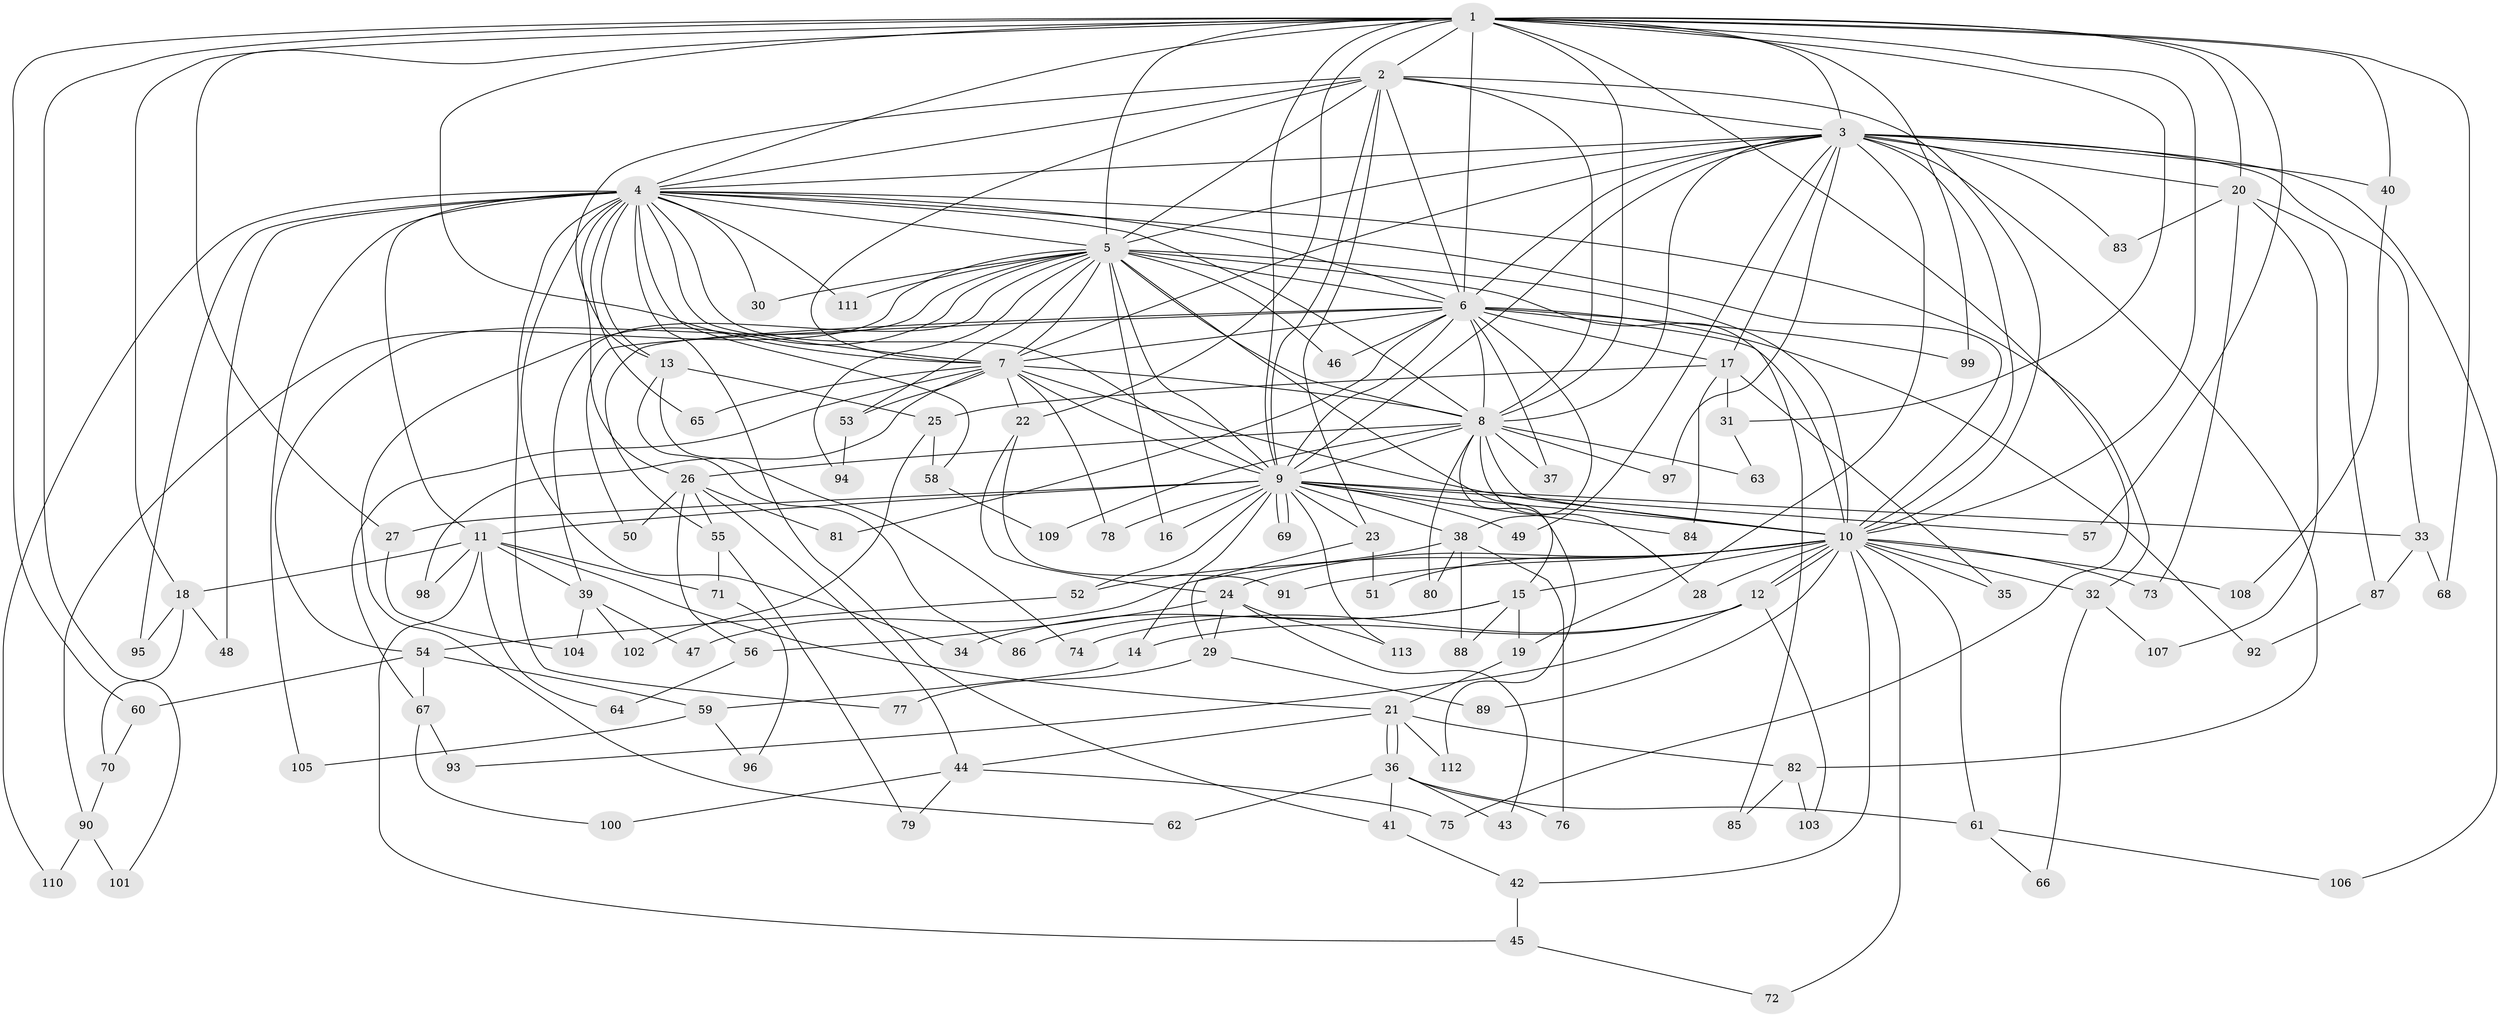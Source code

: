 // coarse degree distribution, {12: 0.08333333333333333, 19: 0.027777777777777776, 8: 0.1388888888888889, 18: 0.027777777777777776, 16: 0.027777777777777776, 15: 0.027777777777777776, 5: 0.16666666666666666, 7: 0.027777777777777776, 9: 0.027777777777777776, 10: 0.05555555555555555, 6: 0.1111111111111111, 3: 0.05555555555555555, 4: 0.05555555555555555, 2: 0.16666666666666666}
// Generated by graph-tools (version 1.1) at 2025/49/03/04/25 22:49:59]
// undirected, 113 vertices, 251 edges
graph export_dot {
  node [color=gray90,style=filled];
  1;
  2;
  3;
  4;
  5;
  6;
  7;
  8;
  9;
  10;
  11;
  12;
  13;
  14;
  15;
  16;
  17;
  18;
  19;
  20;
  21;
  22;
  23;
  24;
  25;
  26;
  27;
  28;
  29;
  30;
  31;
  32;
  33;
  34;
  35;
  36;
  37;
  38;
  39;
  40;
  41;
  42;
  43;
  44;
  45;
  46;
  47;
  48;
  49;
  50;
  51;
  52;
  53;
  54;
  55;
  56;
  57;
  58;
  59;
  60;
  61;
  62;
  63;
  64;
  65;
  66;
  67;
  68;
  69;
  70;
  71;
  72;
  73;
  74;
  75;
  76;
  77;
  78;
  79;
  80;
  81;
  82;
  83;
  84;
  85;
  86;
  87;
  88;
  89;
  90;
  91;
  92;
  93;
  94;
  95;
  96;
  97;
  98;
  99;
  100;
  101;
  102;
  103;
  104;
  105;
  106;
  107;
  108;
  109;
  110;
  111;
  112;
  113;
  1 -- 2;
  1 -- 3;
  1 -- 4;
  1 -- 5;
  1 -- 6;
  1 -- 7;
  1 -- 8;
  1 -- 9;
  1 -- 10;
  1 -- 18;
  1 -- 20;
  1 -- 22;
  1 -- 27;
  1 -- 31;
  1 -- 40;
  1 -- 57;
  1 -- 60;
  1 -- 68;
  1 -- 75;
  1 -- 99;
  1 -- 101;
  2 -- 3;
  2 -- 4;
  2 -- 5;
  2 -- 6;
  2 -- 7;
  2 -- 8;
  2 -- 9;
  2 -- 10;
  2 -- 13;
  2 -- 23;
  3 -- 4;
  3 -- 5;
  3 -- 6;
  3 -- 7;
  3 -- 8;
  3 -- 9;
  3 -- 10;
  3 -- 17;
  3 -- 19;
  3 -- 20;
  3 -- 33;
  3 -- 40;
  3 -- 49;
  3 -- 82;
  3 -- 83;
  3 -- 97;
  3 -- 106;
  4 -- 5;
  4 -- 6;
  4 -- 7;
  4 -- 8;
  4 -- 9;
  4 -- 10;
  4 -- 11;
  4 -- 13;
  4 -- 26;
  4 -- 30;
  4 -- 32;
  4 -- 34;
  4 -- 41;
  4 -- 48;
  4 -- 58;
  4 -- 65;
  4 -- 77;
  4 -- 95;
  4 -- 105;
  4 -- 110;
  4 -- 111;
  5 -- 6;
  5 -- 7;
  5 -- 8;
  5 -- 9;
  5 -- 10;
  5 -- 16;
  5 -- 30;
  5 -- 39;
  5 -- 46;
  5 -- 53;
  5 -- 54;
  5 -- 62;
  5 -- 85;
  5 -- 90;
  5 -- 94;
  5 -- 111;
  5 -- 112;
  6 -- 7;
  6 -- 8;
  6 -- 9;
  6 -- 10;
  6 -- 17;
  6 -- 37;
  6 -- 38;
  6 -- 46;
  6 -- 50;
  6 -- 55;
  6 -- 81;
  6 -- 92;
  6 -- 99;
  7 -- 8;
  7 -- 9;
  7 -- 10;
  7 -- 22;
  7 -- 53;
  7 -- 65;
  7 -- 67;
  7 -- 78;
  7 -- 98;
  8 -- 9;
  8 -- 10;
  8 -- 15;
  8 -- 26;
  8 -- 28;
  8 -- 37;
  8 -- 63;
  8 -- 80;
  8 -- 97;
  8 -- 109;
  9 -- 10;
  9 -- 11;
  9 -- 14;
  9 -- 16;
  9 -- 23;
  9 -- 27;
  9 -- 33;
  9 -- 38;
  9 -- 49;
  9 -- 52;
  9 -- 57;
  9 -- 69;
  9 -- 69;
  9 -- 78;
  9 -- 84;
  9 -- 113;
  10 -- 12;
  10 -- 12;
  10 -- 15;
  10 -- 24;
  10 -- 28;
  10 -- 32;
  10 -- 35;
  10 -- 42;
  10 -- 47;
  10 -- 51;
  10 -- 61;
  10 -- 72;
  10 -- 73;
  10 -- 89;
  10 -- 91;
  10 -- 108;
  11 -- 18;
  11 -- 21;
  11 -- 39;
  11 -- 45;
  11 -- 64;
  11 -- 71;
  11 -- 98;
  12 -- 14;
  12 -- 74;
  12 -- 93;
  12 -- 103;
  13 -- 25;
  13 -- 74;
  13 -- 86;
  14 -- 59;
  15 -- 19;
  15 -- 34;
  15 -- 86;
  15 -- 88;
  17 -- 25;
  17 -- 31;
  17 -- 35;
  17 -- 84;
  18 -- 48;
  18 -- 70;
  18 -- 95;
  19 -- 21;
  20 -- 73;
  20 -- 83;
  20 -- 87;
  20 -- 107;
  21 -- 36;
  21 -- 36;
  21 -- 44;
  21 -- 82;
  21 -- 112;
  22 -- 24;
  22 -- 91;
  23 -- 29;
  23 -- 51;
  24 -- 29;
  24 -- 43;
  24 -- 56;
  24 -- 113;
  25 -- 58;
  25 -- 102;
  26 -- 44;
  26 -- 50;
  26 -- 55;
  26 -- 56;
  26 -- 81;
  27 -- 104;
  29 -- 77;
  29 -- 89;
  31 -- 63;
  32 -- 66;
  32 -- 107;
  33 -- 68;
  33 -- 87;
  36 -- 41;
  36 -- 43;
  36 -- 61;
  36 -- 62;
  36 -- 76;
  38 -- 52;
  38 -- 76;
  38 -- 80;
  38 -- 88;
  39 -- 47;
  39 -- 102;
  39 -- 104;
  40 -- 108;
  41 -- 42;
  42 -- 45;
  44 -- 75;
  44 -- 79;
  44 -- 100;
  45 -- 72;
  52 -- 54;
  53 -- 94;
  54 -- 59;
  54 -- 60;
  54 -- 67;
  55 -- 71;
  55 -- 79;
  56 -- 64;
  58 -- 109;
  59 -- 96;
  59 -- 105;
  60 -- 70;
  61 -- 66;
  61 -- 106;
  67 -- 93;
  67 -- 100;
  70 -- 90;
  71 -- 96;
  82 -- 85;
  82 -- 103;
  87 -- 92;
  90 -- 101;
  90 -- 110;
}
